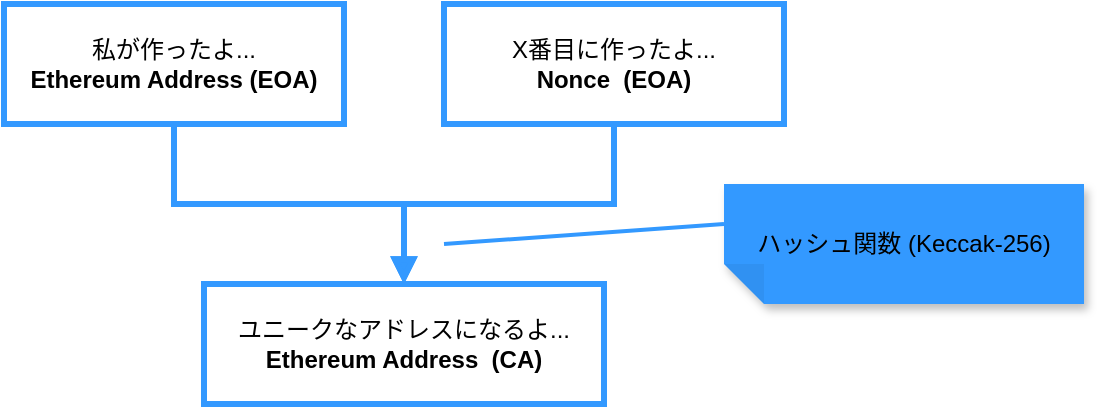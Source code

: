 <mxfile>
    <diagram id="42m3AljbQXq8zMNze-vE" name="ページ1">
        <mxGraphModel dx="1386" dy="827" grid="1" gridSize="10" guides="1" tooltips="1" connect="1" arrows="1" fold="1" page="1" pageScale="1" pageWidth="900" pageHeight="1600" math="0" shadow="0">
            <root>
                <mxCell id="0"/>
                <mxCell id="1" parent="0"/>
                <mxCell id="2" value="X番目に作ったよ...&lt;br&gt;&lt;b&gt;Nonce&amp;nbsp; (EOA)&lt;/b&gt;" style="whiteSpace=wrap;html=1;align=center;verticalAlign=middle;treeFolding=1;treeMoving=1;newEdgeStyle={&quot;edgeStyle&quot;:&quot;elbowEdgeStyle&quot;,&quot;startArrow&quot;:&quot;none&quot;,&quot;endArrow&quot;:&quot;none&quot;};strokeWidth=3;strokeColor=#3399FF;" vertex="1" parent="1">
                    <mxGeometry x="240" y="350" width="170" height="60" as="geometry"/>
                </mxCell>
                <mxCell id="3" value="" style="edgeStyle=elbowEdgeStyle;elbow=vertical;sourcePerimeterSpacing=0;targetPerimeterSpacing=0;startArrow=block;endArrow=none;rounded=0;curved=0;strokeWidth=3;strokeColor=none;startFill=1;" edge="1" target="2" parent="1">
                    <mxGeometry relative="1" as="geometry">
                        <mxPoint x="210" y="470" as="sourcePoint"/>
                    </mxGeometry>
                </mxCell>
                <mxCell id="4" value="私が作ったよ...&lt;br&gt;&lt;b&gt;Ethereum Address (EOA)&lt;/b&gt;" style="whiteSpace=wrap;html=1;align=center;verticalAlign=middle;treeFolding=1;treeMoving=1;newEdgeStyle={&quot;edgeStyle&quot;:&quot;elbowEdgeStyle&quot;,&quot;startArrow&quot;:&quot;none&quot;,&quot;endArrow&quot;:&quot;none&quot;};strokeWidth=3;strokeColor=#3399FF;" vertex="1" collapsed="1" parent="1">
                    <mxGeometry x="20" y="350" width="170" height="60" as="geometry"/>
                </mxCell>
                <mxCell id="5" value="" style="edgeStyle=elbowEdgeStyle;elbow=vertical;sourcePerimeterSpacing=0;targetPerimeterSpacing=0;startArrow=block;endArrow=none;rounded=0;curved=0;strokeWidth=3;strokeColor=#3399FF;startFill=1;exitX=0.5;exitY=0;exitDx=0;exitDy=0;" edge="1" parent="1" target="4" source="7">
                    <mxGeometry relative="1" as="geometry">
                        <mxPoint x="210" y="480" as="sourcePoint"/>
                    </mxGeometry>
                </mxCell>
                <mxCell id="7" value="ユニークなアドレスになるよ...&lt;br&gt;&lt;b&gt;Ethereum Address&amp;nbsp; (CA)&lt;/b&gt;" style="rounded=0;whiteSpace=wrap;html=1;strokeColor=#3399FF;strokeWidth=3;" vertex="1" parent="1">
                    <mxGeometry x="120" y="490" width="200" height="60" as="geometry"/>
                </mxCell>
                <mxCell id="8" value="" style="edgeStyle=elbowEdgeStyle;elbow=vertical;sourcePerimeterSpacing=0;targetPerimeterSpacing=0;startArrow=block;endArrow=none;rounded=0;curved=0;strokeWidth=3;strokeColor=#3399FF;startFill=1;exitX=0.5;exitY=0;exitDx=0;exitDy=0;entryX=0.5;entryY=1;entryDx=0;entryDy=0;" edge="1" parent="1" source="7" target="2">
                    <mxGeometry relative="1" as="geometry">
                        <mxPoint x="210" y="470" as="sourcePoint"/>
                        <mxPoint x="290" y="420" as="targetPoint"/>
                        <Array as="points">
                            <mxPoint x="250" y="450"/>
                        </Array>
                    </mxGeometry>
                </mxCell>
                <mxCell id="13" value="ハッシュ関数 (Keccak-256)" style="shape=note;whiteSpace=wrap;html=1;backgroundOutline=1;fontColor=#000000;darkOpacity=0.05;fillColor=#3399FF;strokeColor=none;fillStyle=solid;direction=west;gradientDirection=north;gradientColor=#3399FF;shadow=1;size=20;pointerEvents=1;strokeWidth=3;" vertex="1" parent="1">
                    <mxGeometry x="380" y="440" width="180" height="60" as="geometry"/>
                </mxCell>
                <mxCell id="14" value="" style="endArrow=none;html=1;strokeColor=#3399FF;strokeWidth=2;entryX=0;entryY=0;entryDx=180;entryDy=40;entryPerimeter=0;" edge="1" parent="1" target="13">
                    <mxGeometry width="50" height="50" relative="1" as="geometry">
                        <mxPoint x="240" y="470" as="sourcePoint"/>
                        <mxPoint x="380" y="530" as="targetPoint"/>
                    </mxGeometry>
                </mxCell>
            </root>
        </mxGraphModel>
    </diagram>
</mxfile>